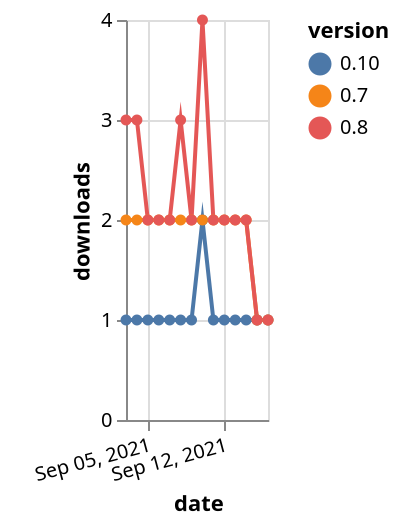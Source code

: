 {"$schema": "https://vega.github.io/schema/vega-lite/v5.json", "description": "A simple bar chart with embedded data.", "data": {"values": [{"date": "2021-09-03", "total": 147, "delta": 1, "version": "0.10"}, {"date": "2021-09-04", "total": 148, "delta": 1, "version": "0.10"}, {"date": "2021-09-05", "total": 149, "delta": 1, "version": "0.10"}, {"date": "2021-09-06", "total": 150, "delta": 1, "version": "0.10"}, {"date": "2021-09-07", "total": 151, "delta": 1, "version": "0.10"}, {"date": "2021-09-08", "total": 152, "delta": 1, "version": "0.10"}, {"date": "2021-09-09", "total": 153, "delta": 1, "version": "0.10"}, {"date": "2021-09-10", "total": 155, "delta": 2, "version": "0.10"}, {"date": "2021-09-11", "total": 156, "delta": 1, "version": "0.10"}, {"date": "2021-09-12", "total": 157, "delta": 1, "version": "0.10"}, {"date": "2021-09-13", "total": 158, "delta": 1, "version": "0.10"}, {"date": "2021-09-14", "total": 159, "delta": 1, "version": "0.10"}, {"date": "2021-09-15", "total": 160, "delta": 1, "version": "0.10"}, {"date": "2021-09-16", "total": 161, "delta": 1, "version": "0.10"}, {"date": "2021-09-03", "total": 2475, "delta": 2, "version": "0.7"}, {"date": "2021-09-04", "total": 2477, "delta": 2, "version": "0.7"}, {"date": "2021-09-05", "total": 2479, "delta": 2, "version": "0.7"}, {"date": "2021-09-06", "total": 2481, "delta": 2, "version": "0.7"}, {"date": "2021-09-07", "total": 2483, "delta": 2, "version": "0.7"}, {"date": "2021-09-08", "total": 2485, "delta": 2, "version": "0.7"}, {"date": "2021-09-09", "total": 2487, "delta": 2, "version": "0.7"}, {"date": "2021-09-10", "total": 2489, "delta": 2, "version": "0.7"}, {"date": "2021-09-11", "total": 2491, "delta": 2, "version": "0.7"}, {"date": "2021-09-12", "total": 2493, "delta": 2, "version": "0.7"}, {"date": "2021-09-13", "total": 2495, "delta": 2, "version": "0.7"}, {"date": "2021-09-14", "total": 2497, "delta": 2, "version": "0.7"}, {"date": "2021-09-15", "total": 2498, "delta": 1, "version": "0.7"}, {"date": "2021-09-16", "total": 2499, "delta": 1, "version": "0.7"}, {"date": "2021-09-03", "total": 2762, "delta": 3, "version": "0.8"}, {"date": "2021-09-04", "total": 2765, "delta": 3, "version": "0.8"}, {"date": "2021-09-05", "total": 2767, "delta": 2, "version": "0.8"}, {"date": "2021-09-06", "total": 2769, "delta": 2, "version": "0.8"}, {"date": "2021-09-07", "total": 2771, "delta": 2, "version": "0.8"}, {"date": "2021-09-08", "total": 2774, "delta": 3, "version": "0.8"}, {"date": "2021-09-09", "total": 2776, "delta": 2, "version": "0.8"}, {"date": "2021-09-10", "total": 2780, "delta": 4, "version": "0.8"}, {"date": "2021-09-11", "total": 2782, "delta": 2, "version": "0.8"}, {"date": "2021-09-12", "total": 2784, "delta": 2, "version": "0.8"}, {"date": "2021-09-13", "total": 2786, "delta": 2, "version": "0.8"}, {"date": "2021-09-14", "total": 2788, "delta": 2, "version": "0.8"}, {"date": "2021-09-15", "total": 2789, "delta": 1, "version": "0.8"}, {"date": "2021-09-16", "total": 2790, "delta": 1, "version": "0.8"}]}, "width": "container", "mark": {"type": "line", "point": {"filled": true}}, "encoding": {"x": {"field": "date", "type": "temporal", "timeUnit": "yearmonthdate", "title": "date", "axis": {"labelAngle": -15}}, "y": {"field": "delta", "type": "quantitative", "title": "downloads"}, "color": {"field": "version", "type": "nominal"}, "tooltip": {"field": "delta"}}}